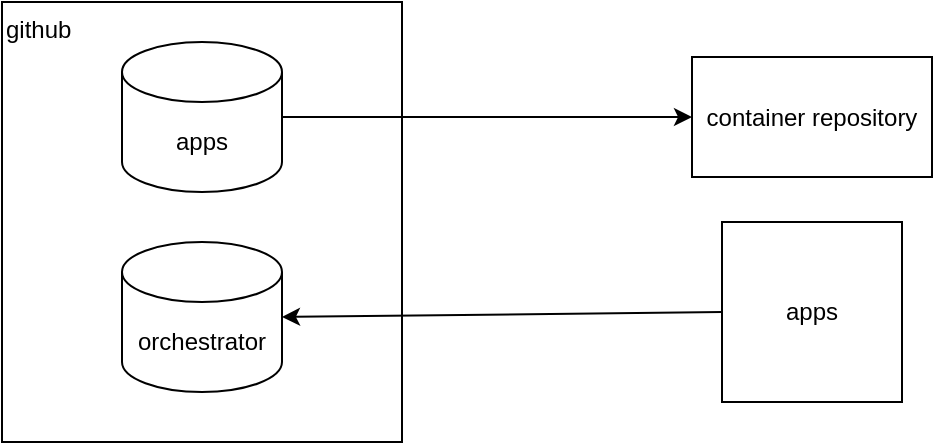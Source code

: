 <mxfile version="16.1.0" type="github">
  <diagram id="nk9-EmBHSKoG096Mw3YC" name="Page-1">
    <mxGraphModel dx="582" dy="734" grid="1" gridSize="10" guides="1" tooltips="1" connect="1" arrows="1" fold="1" page="1" pageScale="1" pageWidth="827" pageHeight="1169" math="0" shadow="0">
      <root>
        <mxCell id="0" />
        <mxCell id="1" parent="0" />
        <mxCell id="WWQi5mJF8vJC9sChmX3h-11" value="&lt;span style=&quot;&quot;&gt;github&lt;/span&gt;" style="rounded=0;whiteSpace=wrap;html=1;align=left;horizontal=1;verticalAlign=top;" vertex="1" parent="1">
          <mxGeometry x="30" y="30" width="200" height="220" as="geometry" />
        </mxCell>
        <mxCell id="WWQi5mJF8vJC9sChmX3h-3" value="" style="endArrow=classic;html=1;rounded=0;exitX=1;exitY=0.5;exitDx=0;exitDy=0;exitPerimeter=0;entryX=0;entryY=0.5;entryDx=0;entryDy=0;" edge="1" parent="1" source="WWQi5mJF8vJC9sChmX3h-8" target="WWQi5mJF8vJC9sChmX3h-10">
          <mxGeometry width="50" height="50" relative="1" as="geometry">
            <mxPoint x="210" y="85" as="sourcePoint" />
            <mxPoint x="380" y="80" as="targetPoint" />
          </mxGeometry>
        </mxCell>
        <mxCell id="WWQi5mJF8vJC9sChmX3h-6" value="apps" style="whiteSpace=wrap;html=1;aspect=fixed;" vertex="1" parent="1">
          <mxGeometry x="390" y="140" width="90" height="90" as="geometry" />
        </mxCell>
        <mxCell id="WWQi5mJF8vJC9sChmX3h-7" value="" style="endArrow=classic;html=1;rounded=0;exitX=0;exitY=0.5;exitDx=0;exitDy=0;entryX=1;entryY=0.5;entryDx=0;entryDy=0;entryPerimeter=0;" edge="1" parent="1" source="WWQi5mJF8vJC9sChmX3h-6" target="WWQi5mJF8vJC9sChmX3h-9">
          <mxGeometry width="50" height="50" relative="1" as="geometry">
            <mxPoint x="220" y="95" as="sourcePoint" />
            <mxPoint x="210" y="185" as="targetPoint" />
          </mxGeometry>
        </mxCell>
        <mxCell id="WWQi5mJF8vJC9sChmX3h-8" value="apps" style="shape=cylinder3;whiteSpace=wrap;html=1;boundedLbl=1;backgroundOutline=1;size=15;" vertex="1" parent="1">
          <mxGeometry x="90" y="50" width="80" height="75" as="geometry" />
        </mxCell>
        <mxCell id="WWQi5mJF8vJC9sChmX3h-9" value="orchestrator" style="shape=cylinder3;whiteSpace=wrap;html=1;boundedLbl=1;backgroundOutline=1;size=15;" vertex="1" parent="1">
          <mxGeometry x="90" y="150" width="80" height="75" as="geometry" />
        </mxCell>
        <mxCell id="WWQi5mJF8vJC9sChmX3h-10" value="&lt;span&gt;container repository&lt;/span&gt;" style="rounded=0;whiteSpace=wrap;html=1;" vertex="1" parent="1">
          <mxGeometry x="375" y="57.5" width="120" height="60" as="geometry" />
        </mxCell>
      </root>
    </mxGraphModel>
  </diagram>
</mxfile>
